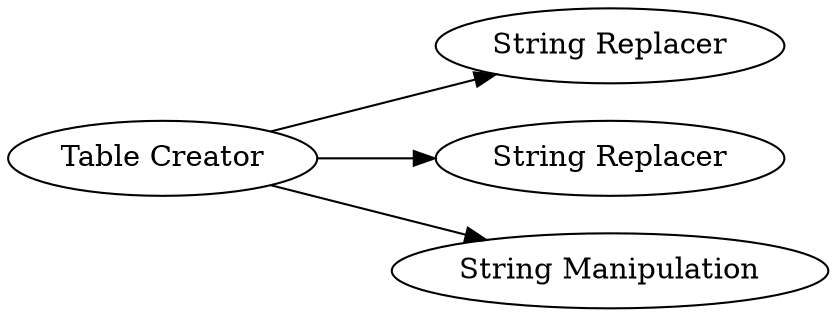 digraph {
	"-7718899049684274971_1" [label="Table Creator"]
	"-7718899049684274971_32" [label="String Replacer"]
	"-7718899049684274971_30" [label="String Replacer"]
	"-7718899049684274971_31" [label="String Manipulation"]
	"-7718899049684274971_1" -> "-7718899049684274971_30"
	"-7718899049684274971_1" -> "-7718899049684274971_31"
	"-7718899049684274971_1" -> "-7718899049684274971_32"
	rankdir=LR
}
